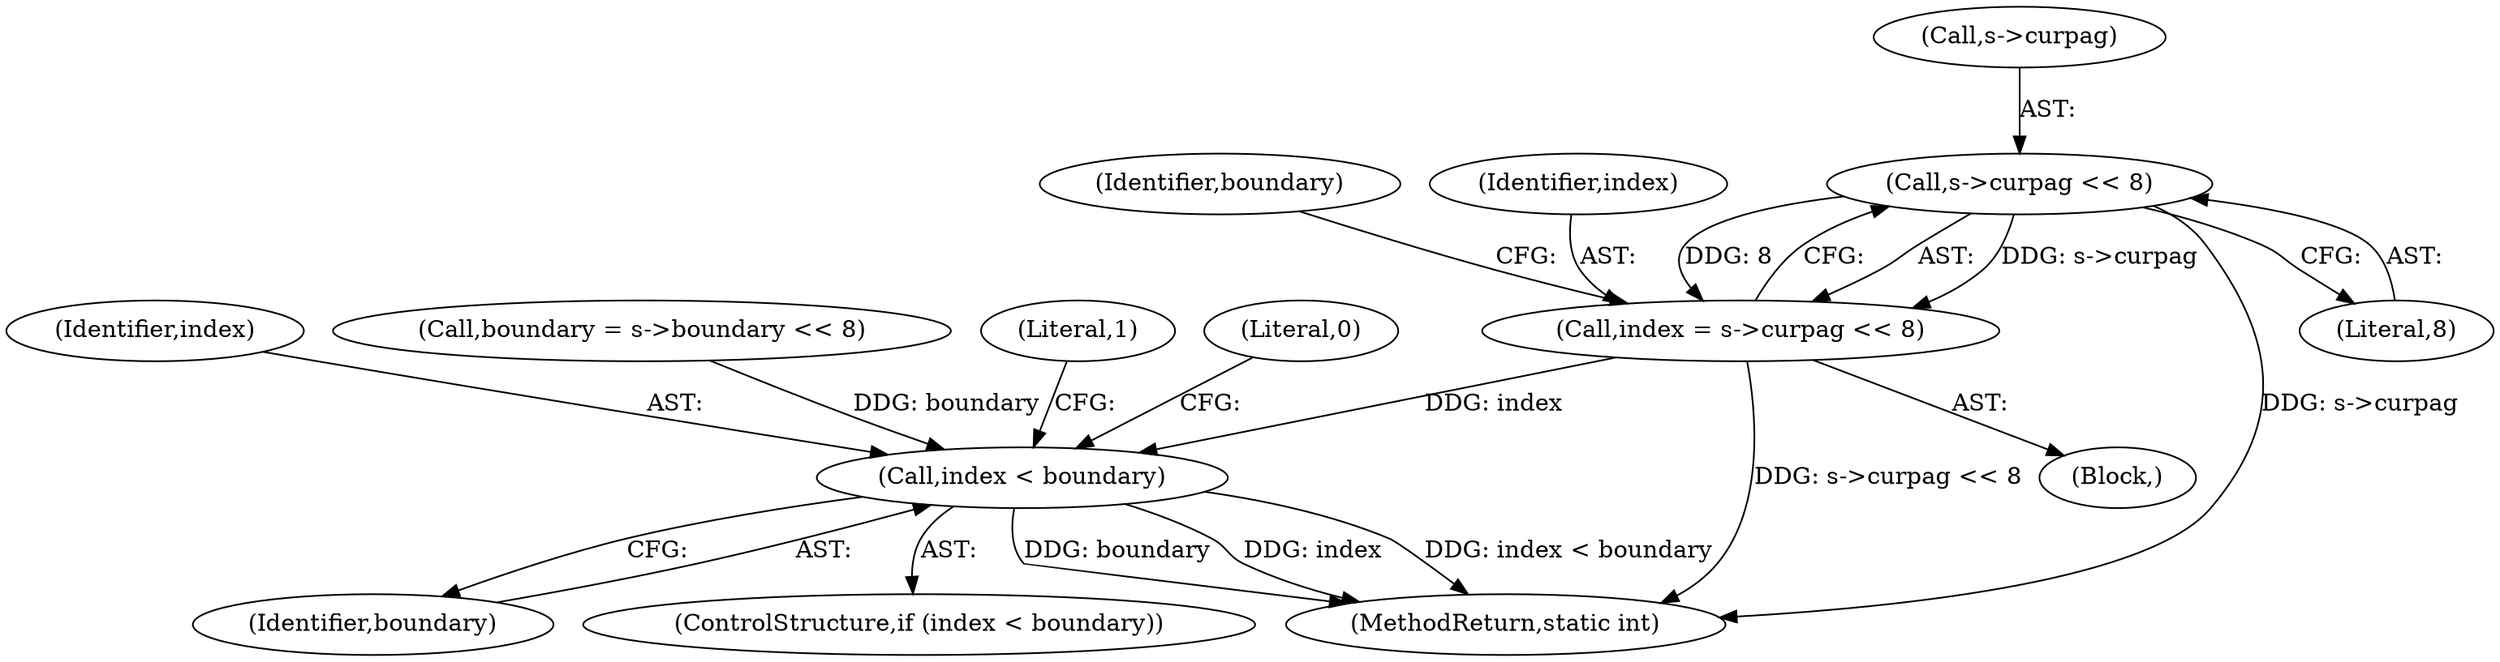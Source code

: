 digraph "0_qemu_415ab35a441eca767d033a2702223e785b9d5190@pointer" {
"1000119" [label="(Call,s->curpag << 8)"];
"1000117" [label="(Call,index = s->curpag << 8)"];
"1000132" [label="(Call,index < boundary)"];
"1000102" [label="(Block,)"];
"1000133" [label="(Identifier,index)"];
"1000132" [label="(Call,index < boundary)"];
"1000125" [label="(Identifier,boundary)"];
"1000117" [label="(Call,index = s->curpag << 8)"];
"1000124" [label="(Call,boundary = s->boundary << 8)"];
"1000136" [label="(Literal,1)"];
"1000119" [label="(Call,s->curpag << 8)"];
"1000120" [label="(Call,s->curpag)"];
"1000131" [label="(ControlStructure,if (index < boundary))"];
"1000139" [label="(MethodReturn,static int)"];
"1000138" [label="(Literal,0)"];
"1000134" [label="(Identifier,boundary)"];
"1000118" [label="(Identifier,index)"];
"1000123" [label="(Literal,8)"];
"1000119" -> "1000117"  [label="AST: "];
"1000119" -> "1000123"  [label="CFG: "];
"1000120" -> "1000119"  [label="AST: "];
"1000123" -> "1000119"  [label="AST: "];
"1000117" -> "1000119"  [label="CFG: "];
"1000119" -> "1000139"  [label="DDG: s->curpag"];
"1000119" -> "1000117"  [label="DDG: s->curpag"];
"1000119" -> "1000117"  [label="DDG: 8"];
"1000117" -> "1000102"  [label="AST: "];
"1000118" -> "1000117"  [label="AST: "];
"1000125" -> "1000117"  [label="CFG: "];
"1000117" -> "1000139"  [label="DDG: s->curpag << 8"];
"1000117" -> "1000132"  [label="DDG: index"];
"1000132" -> "1000131"  [label="AST: "];
"1000132" -> "1000134"  [label="CFG: "];
"1000133" -> "1000132"  [label="AST: "];
"1000134" -> "1000132"  [label="AST: "];
"1000136" -> "1000132"  [label="CFG: "];
"1000138" -> "1000132"  [label="CFG: "];
"1000132" -> "1000139"  [label="DDG: index < boundary"];
"1000132" -> "1000139"  [label="DDG: boundary"];
"1000132" -> "1000139"  [label="DDG: index"];
"1000124" -> "1000132"  [label="DDG: boundary"];
}
